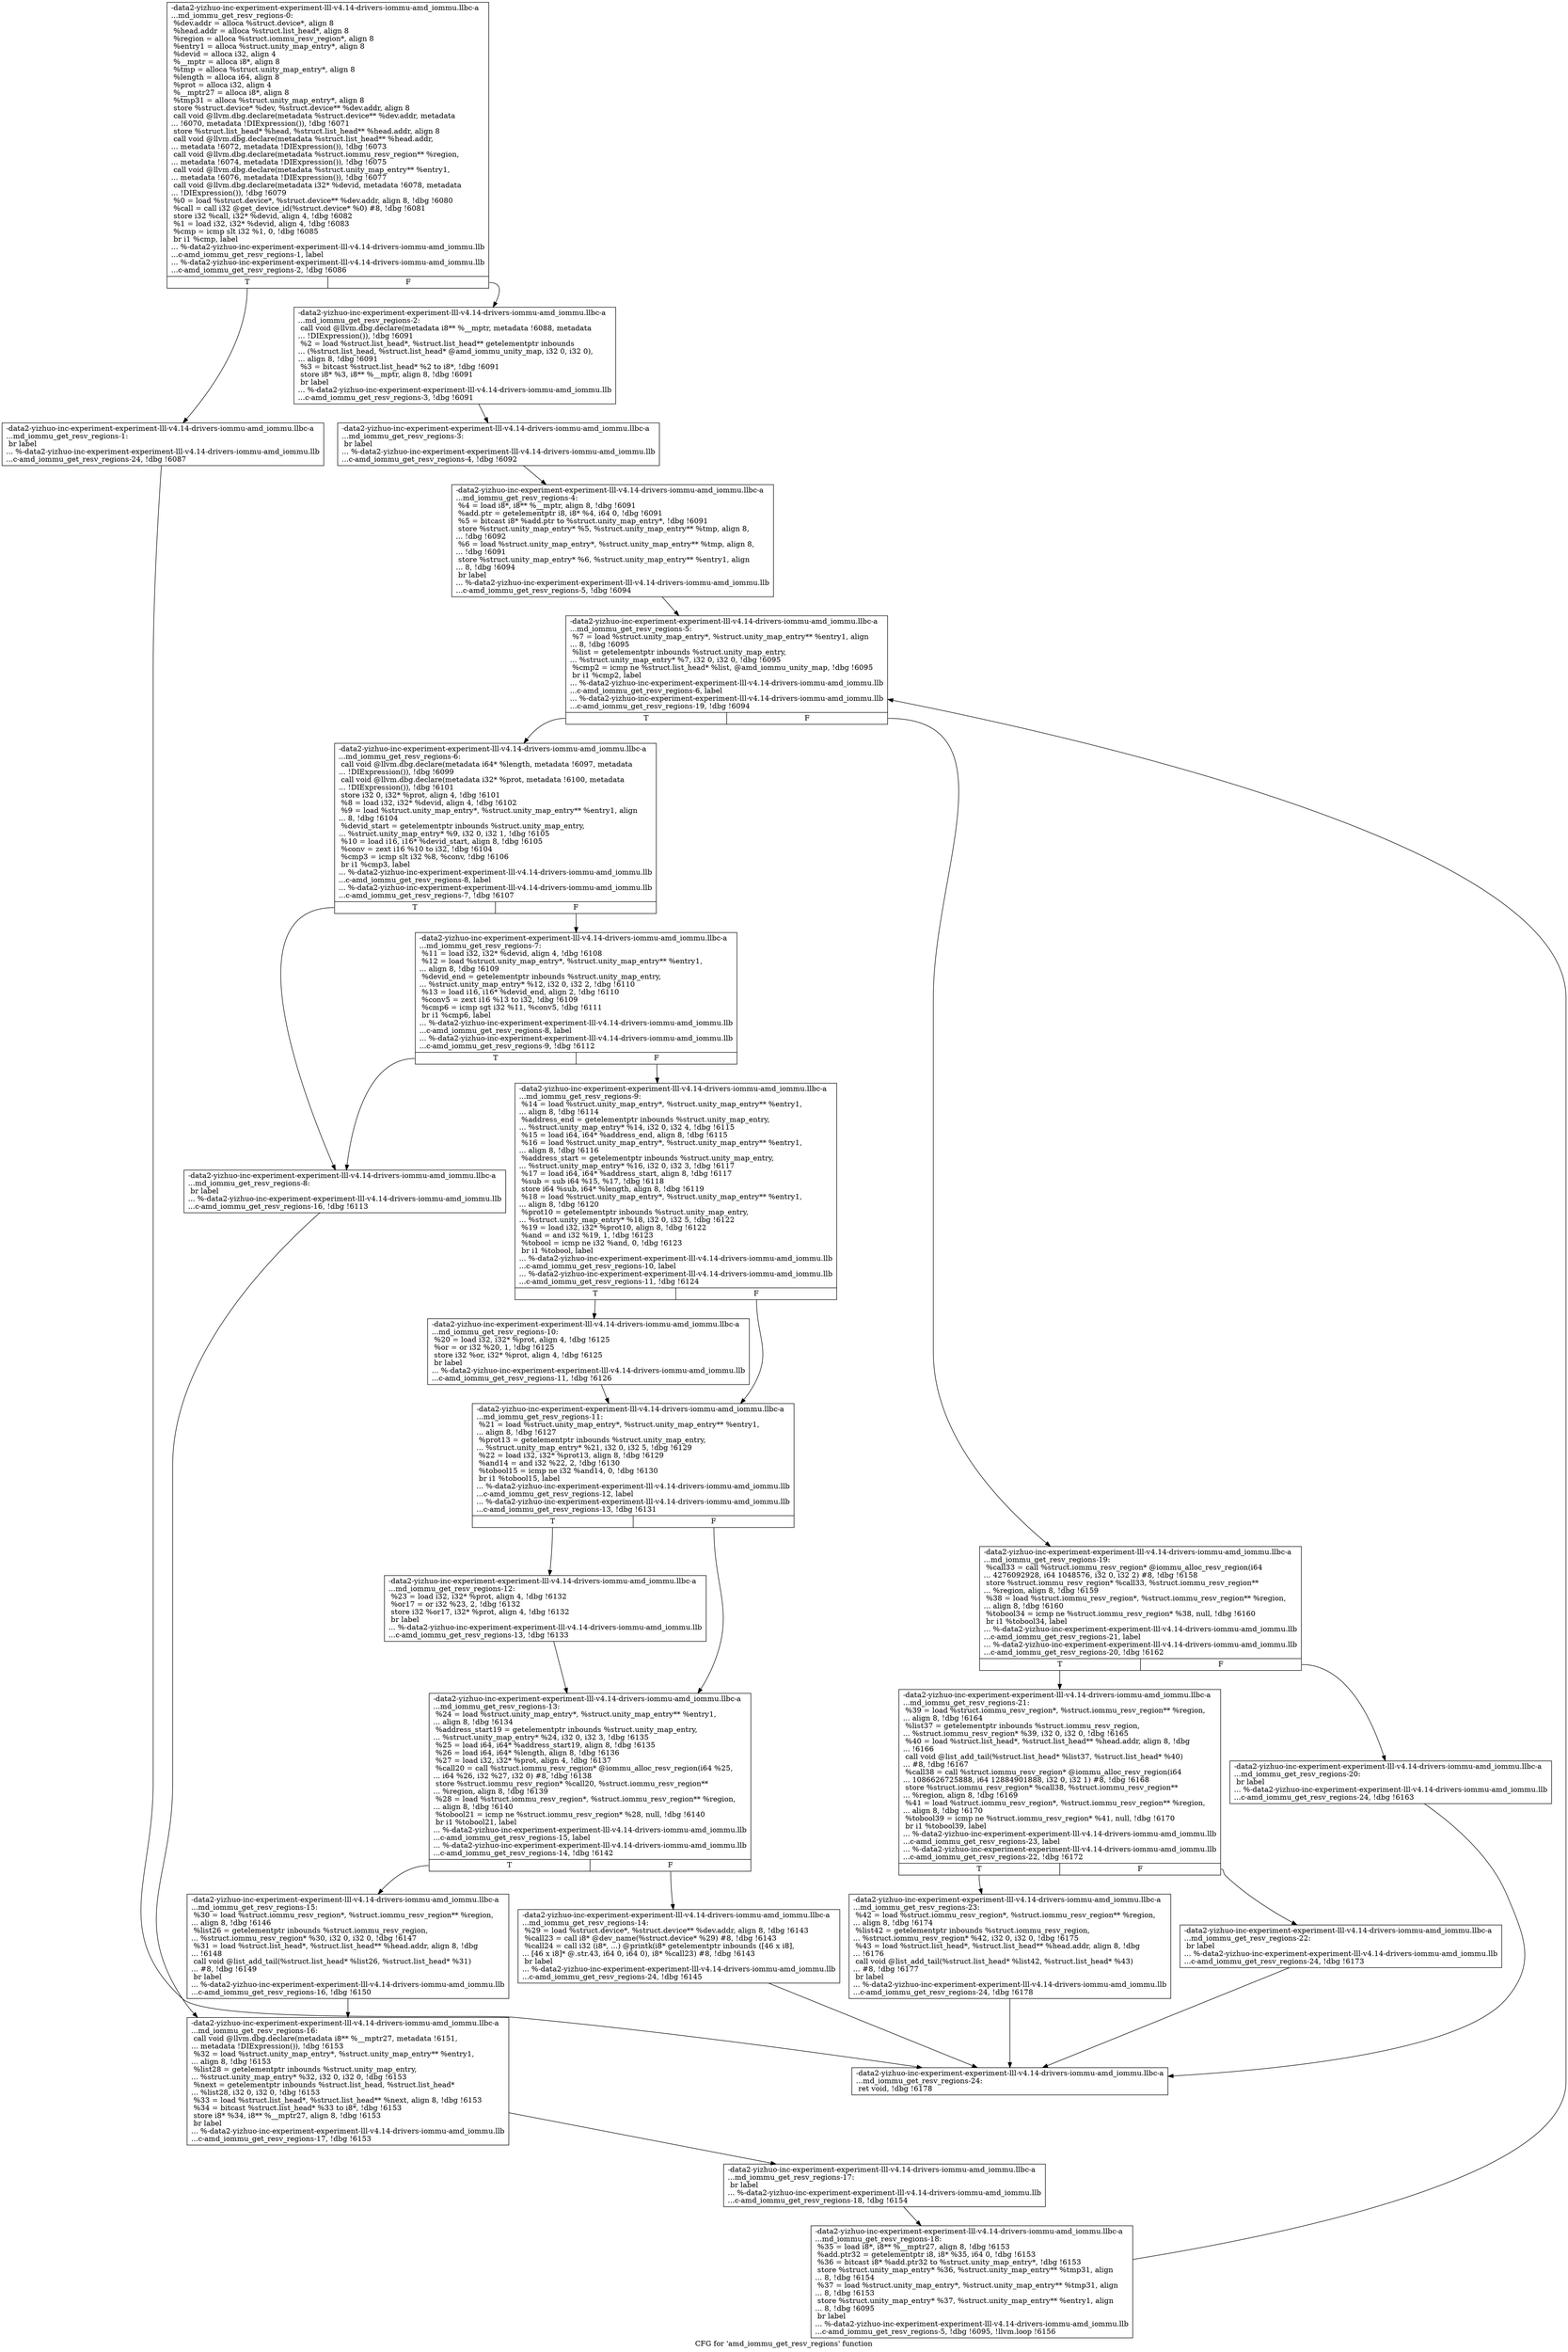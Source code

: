 digraph "CFG for 'amd_iommu_get_resv_regions' function" {
	label="CFG for 'amd_iommu_get_resv_regions' function";

	Node0x561b944f9c10 [shape=record,label="{-data2-yizhuo-inc-experiment-experiment-lll-v4.14-drivers-iommu-amd_iommu.llbc-a\l...md_iommu_get_resv_regions-0:\l  %dev.addr = alloca %struct.device*, align 8\l  %head.addr = alloca %struct.list_head*, align 8\l  %region = alloca %struct.iommu_resv_region*, align 8\l  %entry1 = alloca %struct.unity_map_entry*, align 8\l  %devid = alloca i32, align 4\l  %__mptr = alloca i8*, align 8\l  %tmp = alloca %struct.unity_map_entry*, align 8\l  %length = alloca i64, align 8\l  %prot = alloca i32, align 4\l  %__mptr27 = alloca i8*, align 8\l  %tmp31 = alloca %struct.unity_map_entry*, align 8\l  store %struct.device* %dev, %struct.device** %dev.addr, align 8\l  call void @llvm.dbg.declare(metadata %struct.device** %dev.addr, metadata\l... !6070, metadata !DIExpression()), !dbg !6071\l  store %struct.list_head* %head, %struct.list_head** %head.addr, align 8\l  call void @llvm.dbg.declare(metadata %struct.list_head** %head.addr,\l... metadata !6072, metadata !DIExpression()), !dbg !6073\l  call void @llvm.dbg.declare(metadata %struct.iommu_resv_region** %region,\l... metadata !6074, metadata !DIExpression()), !dbg !6075\l  call void @llvm.dbg.declare(metadata %struct.unity_map_entry** %entry1,\l... metadata !6076, metadata !DIExpression()), !dbg !6077\l  call void @llvm.dbg.declare(metadata i32* %devid, metadata !6078, metadata\l... !DIExpression()), !dbg !6079\l  %0 = load %struct.device*, %struct.device** %dev.addr, align 8, !dbg !6080\l  %call = call i32 @get_device_id(%struct.device* %0) #8, !dbg !6081\l  store i32 %call, i32* %devid, align 4, !dbg !6082\l  %1 = load i32, i32* %devid, align 4, !dbg !6083\l  %cmp = icmp slt i32 %1, 0, !dbg !6085\l  br i1 %cmp, label\l... %-data2-yizhuo-inc-experiment-experiment-lll-v4.14-drivers-iommu-amd_iommu.llb\l...c-amd_iommu_get_resv_regions-1, label\l... %-data2-yizhuo-inc-experiment-experiment-lll-v4.14-drivers-iommu-amd_iommu.llb\l...c-amd_iommu_get_resv_regions-2, !dbg !6086\l|{<s0>T|<s1>F}}"];
	Node0x561b944f9c10:s0 -> Node0x561b946910c0;
	Node0x561b944f9c10:s1 -> Node0x561b94691110;
	Node0x561b946910c0 [shape=record,label="{-data2-yizhuo-inc-experiment-experiment-lll-v4.14-drivers-iommu-amd_iommu.llbc-a\l...md_iommu_get_resv_regions-1: \l  br label\l... %-data2-yizhuo-inc-experiment-experiment-lll-v4.14-drivers-iommu-amd_iommu.llb\l...c-amd_iommu_get_resv_regions-24, !dbg !6087\l}"];
	Node0x561b946910c0 -> Node0x561b946917f0;
	Node0x561b94691110 [shape=record,label="{-data2-yizhuo-inc-experiment-experiment-lll-v4.14-drivers-iommu-amd_iommu.llbc-a\l...md_iommu_get_resv_regions-2: \l  call void @llvm.dbg.declare(metadata i8** %__mptr, metadata !6088, metadata\l... !DIExpression()), !dbg !6091\l  %2 = load %struct.list_head*, %struct.list_head** getelementptr inbounds\l... (%struct.list_head, %struct.list_head* @amd_iommu_unity_map, i32 0, i32 0),\l... align 8, !dbg !6091\l  %3 = bitcast %struct.list_head* %2 to i8*, !dbg !6091\l  store i8* %3, i8** %__mptr, align 8, !dbg !6091\l  br label\l... %-data2-yizhuo-inc-experiment-experiment-lll-v4.14-drivers-iommu-amd_iommu.llb\l...c-amd_iommu_get_resv_regions-3, !dbg !6091\l}"];
	Node0x561b94691110 -> Node0x561b94691160;
	Node0x561b94691160 [shape=record,label="{-data2-yizhuo-inc-experiment-experiment-lll-v4.14-drivers-iommu-amd_iommu.llbc-a\l...md_iommu_get_resv_regions-3: \l  br label\l... %-data2-yizhuo-inc-experiment-experiment-lll-v4.14-drivers-iommu-amd_iommu.llb\l...c-amd_iommu_get_resv_regions-4, !dbg !6092\l}"];
	Node0x561b94691160 -> Node0x561b946911b0;
	Node0x561b946911b0 [shape=record,label="{-data2-yizhuo-inc-experiment-experiment-lll-v4.14-drivers-iommu-amd_iommu.llbc-a\l...md_iommu_get_resv_regions-4: \l  %4 = load i8*, i8** %__mptr, align 8, !dbg !6091\l  %add.ptr = getelementptr i8, i8* %4, i64 0, !dbg !6091\l  %5 = bitcast i8* %add.ptr to %struct.unity_map_entry*, !dbg !6091\l  store %struct.unity_map_entry* %5, %struct.unity_map_entry** %tmp, align 8,\l... !dbg !6092\l  %6 = load %struct.unity_map_entry*, %struct.unity_map_entry** %tmp, align 8,\l... !dbg !6091\l  store %struct.unity_map_entry* %6, %struct.unity_map_entry** %entry1, align\l... 8, !dbg !6094\l  br label\l... %-data2-yizhuo-inc-experiment-experiment-lll-v4.14-drivers-iommu-amd_iommu.llb\l...c-amd_iommu_get_resv_regions-5, !dbg !6094\l}"];
	Node0x561b946911b0 -> Node0x561b94691200;
	Node0x561b94691200 [shape=record,label="{-data2-yizhuo-inc-experiment-experiment-lll-v4.14-drivers-iommu-amd_iommu.llbc-a\l...md_iommu_get_resv_regions-5: \l  %7 = load %struct.unity_map_entry*, %struct.unity_map_entry** %entry1, align\l... 8, !dbg !6095\l  %list = getelementptr inbounds %struct.unity_map_entry,\l... %struct.unity_map_entry* %7, i32 0, i32 0, !dbg !6095\l  %cmp2 = icmp ne %struct.list_head* %list, @amd_iommu_unity_map, !dbg !6095\l  br i1 %cmp2, label\l... %-data2-yizhuo-inc-experiment-experiment-lll-v4.14-drivers-iommu-amd_iommu.llb\l...c-amd_iommu_get_resv_regions-6, label\l... %-data2-yizhuo-inc-experiment-experiment-lll-v4.14-drivers-iommu-amd_iommu.llb\l...c-amd_iommu_get_resv_regions-19, !dbg !6094\l|{<s0>T|<s1>F}}"];
	Node0x561b94691200:s0 -> Node0x561b94691250;
	Node0x561b94691200:s1 -> Node0x561b94691660;
	Node0x561b94691250 [shape=record,label="{-data2-yizhuo-inc-experiment-experiment-lll-v4.14-drivers-iommu-amd_iommu.llbc-a\l...md_iommu_get_resv_regions-6: \l  call void @llvm.dbg.declare(metadata i64* %length, metadata !6097, metadata\l... !DIExpression()), !dbg !6099\l  call void @llvm.dbg.declare(metadata i32* %prot, metadata !6100, metadata\l... !DIExpression()), !dbg !6101\l  store i32 0, i32* %prot, align 4, !dbg !6101\l  %8 = load i32, i32* %devid, align 4, !dbg !6102\l  %9 = load %struct.unity_map_entry*, %struct.unity_map_entry** %entry1, align\l... 8, !dbg !6104\l  %devid_start = getelementptr inbounds %struct.unity_map_entry,\l... %struct.unity_map_entry* %9, i32 0, i32 1, !dbg !6105\l  %10 = load i16, i16* %devid_start, align 8, !dbg !6105\l  %conv = zext i16 %10 to i32, !dbg !6104\l  %cmp3 = icmp slt i32 %8, %conv, !dbg !6106\l  br i1 %cmp3, label\l... %-data2-yizhuo-inc-experiment-experiment-lll-v4.14-drivers-iommu-amd_iommu.llb\l...c-amd_iommu_get_resv_regions-8, label\l... %-data2-yizhuo-inc-experiment-experiment-lll-v4.14-drivers-iommu-amd_iommu.llb\l...c-amd_iommu_get_resv_regions-7, !dbg !6107\l|{<s0>T|<s1>F}}"];
	Node0x561b94691250:s0 -> Node0x561b946912f0;
	Node0x561b94691250:s1 -> Node0x561b946912a0;
	Node0x561b946912a0 [shape=record,label="{-data2-yizhuo-inc-experiment-experiment-lll-v4.14-drivers-iommu-amd_iommu.llbc-a\l...md_iommu_get_resv_regions-7: \l  %11 = load i32, i32* %devid, align 4, !dbg !6108\l  %12 = load %struct.unity_map_entry*, %struct.unity_map_entry** %entry1,\l... align 8, !dbg !6109\l  %devid_end = getelementptr inbounds %struct.unity_map_entry,\l... %struct.unity_map_entry* %12, i32 0, i32 2, !dbg !6110\l  %13 = load i16, i16* %devid_end, align 2, !dbg !6110\l  %conv5 = zext i16 %13 to i32, !dbg !6109\l  %cmp6 = icmp sgt i32 %11, %conv5, !dbg !6111\l  br i1 %cmp6, label\l... %-data2-yizhuo-inc-experiment-experiment-lll-v4.14-drivers-iommu-amd_iommu.llb\l...c-amd_iommu_get_resv_regions-8, label\l... %-data2-yizhuo-inc-experiment-experiment-lll-v4.14-drivers-iommu-amd_iommu.llb\l...c-amd_iommu_get_resv_regions-9, !dbg !6112\l|{<s0>T|<s1>F}}"];
	Node0x561b946912a0:s0 -> Node0x561b946912f0;
	Node0x561b946912a0:s1 -> Node0x561b94691340;
	Node0x561b946912f0 [shape=record,label="{-data2-yizhuo-inc-experiment-experiment-lll-v4.14-drivers-iommu-amd_iommu.llbc-a\l...md_iommu_get_resv_regions-8: \l  br label\l... %-data2-yizhuo-inc-experiment-experiment-lll-v4.14-drivers-iommu-amd_iommu.llb\l...c-amd_iommu_get_resv_regions-16, !dbg !6113\l}"];
	Node0x561b946912f0 -> Node0x561b94691570;
	Node0x561b94691340 [shape=record,label="{-data2-yizhuo-inc-experiment-experiment-lll-v4.14-drivers-iommu-amd_iommu.llbc-a\l...md_iommu_get_resv_regions-9: \l  %14 = load %struct.unity_map_entry*, %struct.unity_map_entry** %entry1,\l... align 8, !dbg !6114\l  %address_end = getelementptr inbounds %struct.unity_map_entry,\l... %struct.unity_map_entry* %14, i32 0, i32 4, !dbg !6115\l  %15 = load i64, i64* %address_end, align 8, !dbg !6115\l  %16 = load %struct.unity_map_entry*, %struct.unity_map_entry** %entry1,\l... align 8, !dbg !6116\l  %address_start = getelementptr inbounds %struct.unity_map_entry,\l... %struct.unity_map_entry* %16, i32 0, i32 3, !dbg !6117\l  %17 = load i64, i64* %address_start, align 8, !dbg !6117\l  %sub = sub i64 %15, %17, !dbg !6118\l  store i64 %sub, i64* %length, align 8, !dbg !6119\l  %18 = load %struct.unity_map_entry*, %struct.unity_map_entry** %entry1,\l... align 8, !dbg !6120\l  %prot10 = getelementptr inbounds %struct.unity_map_entry,\l... %struct.unity_map_entry* %18, i32 0, i32 5, !dbg !6122\l  %19 = load i32, i32* %prot10, align 8, !dbg !6122\l  %and = and i32 %19, 1, !dbg !6123\l  %tobool = icmp ne i32 %and, 0, !dbg !6123\l  br i1 %tobool, label\l... %-data2-yizhuo-inc-experiment-experiment-lll-v4.14-drivers-iommu-amd_iommu.llb\l...c-amd_iommu_get_resv_regions-10, label\l... %-data2-yizhuo-inc-experiment-experiment-lll-v4.14-drivers-iommu-amd_iommu.llb\l...c-amd_iommu_get_resv_regions-11, !dbg !6124\l|{<s0>T|<s1>F}}"];
	Node0x561b94691340:s0 -> Node0x561b94691390;
	Node0x561b94691340:s1 -> Node0x561b946913e0;
	Node0x561b94691390 [shape=record,label="{-data2-yizhuo-inc-experiment-experiment-lll-v4.14-drivers-iommu-amd_iommu.llbc-a\l...md_iommu_get_resv_regions-10: \l  %20 = load i32, i32* %prot, align 4, !dbg !6125\l  %or = or i32 %20, 1, !dbg !6125\l  store i32 %or, i32* %prot, align 4, !dbg !6125\l  br label\l... %-data2-yizhuo-inc-experiment-experiment-lll-v4.14-drivers-iommu-amd_iommu.llb\l...c-amd_iommu_get_resv_regions-11, !dbg !6126\l}"];
	Node0x561b94691390 -> Node0x561b946913e0;
	Node0x561b946913e0 [shape=record,label="{-data2-yizhuo-inc-experiment-experiment-lll-v4.14-drivers-iommu-amd_iommu.llbc-a\l...md_iommu_get_resv_regions-11: \l  %21 = load %struct.unity_map_entry*, %struct.unity_map_entry** %entry1,\l... align 8, !dbg !6127\l  %prot13 = getelementptr inbounds %struct.unity_map_entry,\l... %struct.unity_map_entry* %21, i32 0, i32 5, !dbg !6129\l  %22 = load i32, i32* %prot13, align 8, !dbg !6129\l  %and14 = and i32 %22, 2, !dbg !6130\l  %tobool15 = icmp ne i32 %and14, 0, !dbg !6130\l  br i1 %tobool15, label\l... %-data2-yizhuo-inc-experiment-experiment-lll-v4.14-drivers-iommu-amd_iommu.llb\l...c-amd_iommu_get_resv_regions-12, label\l... %-data2-yizhuo-inc-experiment-experiment-lll-v4.14-drivers-iommu-amd_iommu.llb\l...c-amd_iommu_get_resv_regions-13, !dbg !6131\l|{<s0>T|<s1>F}}"];
	Node0x561b946913e0:s0 -> Node0x561b94691430;
	Node0x561b946913e0:s1 -> Node0x561b94691480;
	Node0x561b94691430 [shape=record,label="{-data2-yizhuo-inc-experiment-experiment-lll-v4.14-drivers-iommu-amd_iommu.llbc-a\l...md_iommu_get_resv_regions-12: \l  %23 = load i32, i32* %prot, align 4, !dbg !6132\l  %or17 = or i32 %23, 2, !dbg !6132\l  store i32 %or17, i32* %prot, align 4, !dbg !6132\l  br label\l... %-data2-yizhuo-inc-experiment-experiment-lll-v4.14-drivers-iommu-amd_iommu.llb\l...c-amd_iommu_get_resv_regions-13, !dbg !6133\l}"];
	Node0x561b94691430 -> Node0x561b94691480;
	Node0x561b94691480 [shape=record,label="{-data2-yizhuo-inc-experiment-experiment-lll-v4.14-drivers-iommu-amd_iommu.llbc-a\l...md_iommu_get_resv_regions-13: \l  %24 = load %struct.unity_map_entry*, %struct.unity_map_entry** %entry1,\l... align 8, !dbg !6134\l  %address_start19 = getelementptr inbounds %struct.unity_map_entry,\l... %struct.unity_map_entry* %24, i32 0, i32 3, !dbg !6135\l  %25 = load i64, i64* %address_start19, align 8, !dbg !6135\l  %26 = load i64, i64* %length, align 8, !dbg !6136\l  %27 = load i32, i32* %prot, align 4, !dbg !6137\l  %call20 = call %struct.iommu_resv_region* @iommu_alloc_resv_region(i64 %25,\l... i64 %26, i32 %27, i32 0) #8, !dbg !6138\l  store %struct.iommu_resv_region* %call20, %struct.iommu_resv_region**\l... %region, align 8, !dbg !6139\l  %28 = load %struct.iommu_resv_region*, %struct.iommu_resv_region** %region,\l... align 8, !dbg !6140\l  %tobool21 = icmp ne %struct.iommu_resv_region* %28, null, !dbg !6140\l  br i1 %tobool21, label\l... %-data2-yizhuo-inc-experiment-experiment-lll-v4.14-drivers-iommu-amd_iommu.llb\l...c-amd_iommu_get_resv_regions-15, label\l... %-data2-yizhuo-inc-experiment-experiment-lll-v4.14-drivers-iommu-amd_iommu.llb\l...c-amd_iommu_get_resv_regions-14, !dbg !6142\l|{<s0>T|<s1>F}}"];
	Node0x561b94691480:s0 -> Node0x561b94691520;
	Node0x561b94691480:s1 -> Node0x561b946914d0;
	Node0x561b946914d0 [shape=record,label="{-data2-yizhuo-inc-experiment-experiment-lll-v4.14-drivers-iommu-amd_iommu.llbc-a\l...md_iommu_get_resv_regions-14: \l  %29 = load %struct.device*, %struct.device** %dev.addr, align 8, !dbg !6143\l  %call23 = call i8* @dev_name(%struct.device* %29) #8, !dbg !6143\l  %call24 = call i32 (i8*, ...) @printk(i8* getelementptr inbounds ([46 x i8],\l... [46 x i8]* @.str.43, i64 0, i64 0), i8* %call23) #8, !dbg !6143\l  br label\l... %-data2-yizhuo-inc-experiment-experiment-lll-v4.14-drivers-iommu-amd_iommu.llb\l...c-amd_iommu_get_resv_regions-24, !dbg !6145\l}"];
	Node0x561b946914d0 -> Node0x561b946917f0;
	Node0x561b94691520 [shape=record,label="{-data2-yizhuo-inc-experiment-experiment-lll-v4.14-drivers-iommu-amd_iommu.llbc-a\l...md_iommu_get_resv_regions-15: \l  %30 = load %struct.iommu_resv_region*, %struct.iommu_resv_region** %region,\l... align 8, !dbg !6146\l  %list26 = getelementptr inbounds %struct.iommu_resv_region,\l... %struct.iommu_resv_region* %30, i32 0, i32 0, !dbg !6147\l  %31 = load %struct.list_head*, %struct.list_head** %head.addr, align 8, !dbg\l... !6148\l  call void @list_add_tail(%struct.list_head* %list26, %struct.list_head* %31)\l... #8, !dbg !6149\l  br label\l... %-data2-yizhuo-inc-experiment-experiment-lll-v4.14-drivers-iommu-amd_iommu.llb\l...c-amd_iommu_get_resv_regions-16, !dbg !6150\l}"];
	Node0x561b94691520 -> Node0x561b94691570;
	Node0x561b94691570 [shape=record,label="{-data2-yizhuo-inc-experiment-experiment-lll-v4.14-drivers-iommu-amd_iommu.llbc-a\l...md_iommu_get_resv_regions-16: \l  call void @llvm.dbg.declare(metadata i8** %__mptr27, metadata !6151,\l... metadata !DIExpression()), !dbg !6153\l  %32 = load %struct.unity_map_entry*, %struct.unity_map_entry** %entry1,\l... align 8, !dbg !6153\l  %list28 = getelementptr inbounds %struct.unity_map_entry,\l... %struct.unity_map_entry* %32, i32 0, i32 0, !dbg !6153\l  %next = getelementptr inbounds %struct.list_head, %struct.list_head*\l... %list28, i32 0, i32 0, !dbg !6153\l  %33 = load %struct.list_head*, %struct.list_head** %next, align 8, !dbg !6153\l  %34 = bitcast %struct.list_head* %33 to i8*, !dbg !6153\l  store i8* %34, i8** %__mptr27, align 8, !dbg !6153\l  br label\l... %-data2-yizhuo-inc-experiment-experiment-lll-v4.14-drivers-iommu-amd_iommu.llb\l...c-amd_iommu_get_resv_regions-17, !dbg !6153\l}"];
	Node0x561b94691570 -> Node0x561b946915c0;
	Node0x561b946915c0 [shape=record,label="{-data2-yizhuo-inc-experiment-experiment-lll-v4.14-drivers-iommu-amd_iommu.llbc-a\l...md_iommu_get_resv_regions-17: \l  br label\l... %-data2-yizhuo-inc-experiment-experiment-lll-v4.14-drivers-iommu-amd_iommu.llb\l...c-amd_iommu_get_resv_regions-18, !dbg !6154\l}"];
	Node0x561b946915c0 -> Node0x561b94691610;
	Node0x561b94691610 [shape=record,label="{-data2-yizhuo-inc-experiment-experiment-lll-v4.14-drivers-iommu-amd_iommu.llbc-a\l...md_iommu_get_resv_regions-18: \l  %35 = load i8*, i8** %__mptr27, align 8, !dbg !6153\l  %add.ptr32 = getelementptr i8, i8* %35, i64 0, !dbg !6153\l  %36 = bitcast i8* %add.ptr32 to %struct.unity_map_entry*, !dbg !6153\l  store %struct.unity_map_entry* %36, %struct.unity_map_entry** %tmp31, align\l... 8, !dbg !6154\l  %37 = load %struct.unity_map_entry*, %struct.unity_map_entry** %tmp31, align\l... 8, !dbg !6153\l  store %struct.unity_map_entry* %37, %struct.unity_map_entry** %entry1, align\l... 8, !dbg !6095\l  br label\l... %-data2-yizhuo-inc-experiment-experiment-lll-v4.14-drivers-iommu-amd_iommu.llb\l...c-amd_iommu_get_resv_regions-5, !dbg !6095, !llvm.loop !6156\l}"];
	Node0x561b94691610 -> Node0x561b94691200;
	Node0x561b94691660 [shape=record,label="{-data2-yizhuo-inc-experiment-experiment-lll-v4.14-drivers-iommu-amd_iommu.llbc-a\l...md_iommu_get_resv_regions-19: \l  %call33 = call %struct.iommu_resv_region* @iommu_alloc_resv_region(i64\l... 4276092928, i64 1048576, i32 0, i32 2) #8, !dbg !6158\l  store %struct.iommu_resv_region* %call33, %struct.iommu_resv_region**\l... %region, align 8, !dbg !6159\l  %38 = load %struct.iommu_resv_region*, %struct.iommu_resv_region** %region,\l... align 8, !dbg !6160\l  %tobool34 = icmp ne %struct.iommu_resv_region* %38, null, !dbg !6160\l  br i1 %tobool34, label\l... %-data2-yizhuo-inc-experiment-experiment-lll-v4.14-drivers-iommu-amd_iommu.llb\l...c-amd_iommu_get_resv_regions-21, label\l... %-data2-yizhuo-inc-experiment-experiment-lll-v4.14-drivers-iommu-amd_iommu.llb\l...c-amd_iommu_get_resv_regions-20, !dbg !6162\l|{<s0>T|<s1>F}}"];
	Node0x561b94691660:s0 -> Node0x561b94691700;
	Node0x561b94691660:s1 -> Node0x561b946916b0;
	Node0x561b946916b0 [shape=record,label="{-data2-yizhuo-inc-experiment-experiment-lll-v4.14-drivers-iommu-amd_iommu.llbc-a\l...md_iommu_get_resv_regions-20: \l  br label\l... %-data2-yizhuo-inc-experiment-experiment-lll-v4.14-drivers-iommu-amd_iommu.llb\l...c-amd_iommu_get_resv_regions-24, !dbg !6163\l}"];
	Node0x561b946916b0 -> Node0x561b946917f0;
	Node0x561b94691700 [shape=record,label="{-data2-yizhuo-inc-experiment-experiment-lll-v4.14-drivers-iommu-amd_iommu.llbc-a\l...md_iommu_get_resv_regions-21: \l  %39 = load %struct.iommu_resv_region*, %struct.iommu_resv_region** %region,\l... align 8, !dbg !6164\l  %list37 = getelementptr inbounds %struct.iommu_resv_region,\l... %struct.iommu_resv_region* %39, i32 0, i32 0, !dbg !6165\l  %40 = load %struct.list_head*, %struct.list_head** %head.addr, align 8, !dbg\l... !6166\l  call void @list_add_tail(%struct.list_head* %list37, %struct.list_head* %40)\l... #8, !dbg !6167\l  %call38 = call %struct.iommu_resv_region* @iommu_alloc_resv_region(i64\l... 1086626725888, i64 12884901888, i32 0, i32 1) #8, !dbg !6168\l  store %struct.iommu_resv_region* %call38, %struct.iommu_resv_region**\l... %region, align 8, !dbg !6169\l  %41 = load %struct.iommu_resv_region*, %struct.iommu_resv_region** %region,\l... align 8, !dbg !6170\l  %tobool39 = icmp ne %struct.iommu_resv_region* %41, null, !dbg !6170\l  br i1 %tobool39, label\l... %-data2-yizhuo-inc-experiment-experiment-lll-v4.14-drivers-iommu-amd_iommu.llb\l...c-amd_iommu_get_resv_regions-23, label\l... %-data2-yizhuo-inc-experiment-experiment-lll-v4.14-drivers-iommu-amd_iommu.llb\l...c-amd_iommu_get_resv_regions-22, !dbg !6172\l|{<s0>T|<s1>F}}"];
	Node0x561b94691700:s0 -> Node0x561b946917a0;
	Node0x561b94691700:s1 -> Node0x561b94691750;
	Node0x561b94691750 [shape=record,label="{-data2-yizhuo-inc-experiment-experiment-lll-v4.14-drivers-iommu-amd_iommu.llbc-a\l...md_iommu_get_resv_regions-22: \l  br label\l... %-data2-yizhuo-inc-experiment-experiment-lll-v4.14-drivers-iommu-amd_iommu.llb\l...c-amd_iommu_get_resv_regions-24, !dbg !6173\l}"];
	Node0x561b94691750 -> Node0x561b946917f0;
	Node0x561b946917a0 [shape=record,label="{-data2-yizhuo-inc-experiment-experiment-lll-v4.14-drivers-iommu-amd_iommu.llbc-a\l...md_iommu_get_resv_regions-23: \l  %42 = load %struct.iommu_resv_region*, %struct.iommu_resv_region** %region,\l... align 8, !dbg !6174\l  %list42 = getelementptr inbounds %struct.iommu_resv_region,\l... %struct.iommu_resv_region* %42, i32 0, i32 0, !dbg !6175\l  %43 = load %struct.list_head*, %struct.list_head** %head.addr, align 8, !dbg\l... !6176\l  call void @list_add_tail(%struct.list_head* %list42, %struct.list_head* %43)\l... #8, !dbg !6177\l  br label\l... %-data2-yizhuo-inc-experiment-experiment-lll-v4.14-drivers-iommu-amd_iommu.llb\l...c-amd_iommu_get_resv_regions-24, !dbg !6178\l}"];
	Node0x561b946917a0 -> Node0x561b946917f0;
	Node0x561b946917f0 [shape=record,label="{-data2-yizhuo-inc-experiment-experiment-lll-v4.14-drivers-iommu-amd_iommu.llbc-a\l...md_iommu_get_resv_regions-24: \l  ret void, !dbg !6178\l}"];
}
